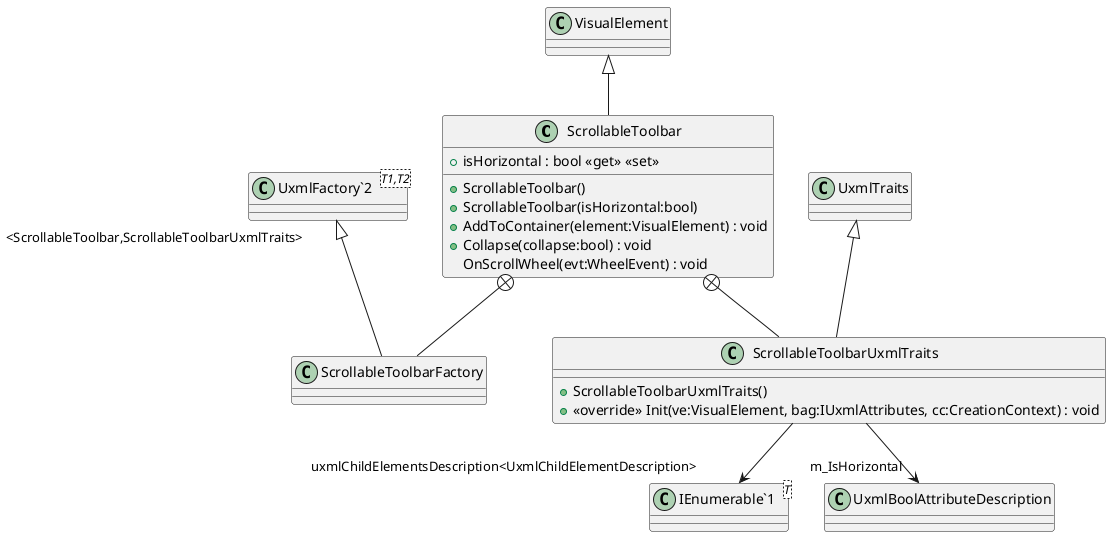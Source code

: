 @startuml
class ScrollableToolbar {
    + isHorizontal : bool <<get>> <<set>>
    + ScrollableToolbar()
    + ScrollableToolbar(isHorizontal:bool)
    + AddToContainer(element:VisualElement) : void
    + Collapse(collapse:bool) : void
    OnScrollWheel(evt:WheelEvent) : void
}
class ScrollableToolbarFactory {
}
class ScrollableToolbarUxmlTraits {
    + ScrollableToolbarUxmlTraits()
    + <<override>> Init(ve:VisualElement, bag:IUxmlAttributes, cc:CreationContext) : void
}
class "UxmlFactory`2"<T1,T2> {
}
class "IEnumerable`1"<T> {
}
VisualElement <|-- ScrollableToolbar
ScrollableToolbar +-- ScrollableToolbarFactory
"UxmlFactory`2" "<ScrollableToolbar,ScrollableToolbarUxmlTraits>" <|-- ScrollableToolbarFactory
ScrollableToolbar +-- ScrollableToolbarUxmlTraits
UxmlTraits <|-- ScrollableToolbarUxmlTraits
ScrollableToolbarUxmlTraits --> "m_IsHorizontal" UxmlBoolAttributeDescription
ScrollableToolbarUxmlTraits --> "uxmlChildElementsDescription<UxmlChildElementDescription>" "IEnumerable`1"
@enduml
